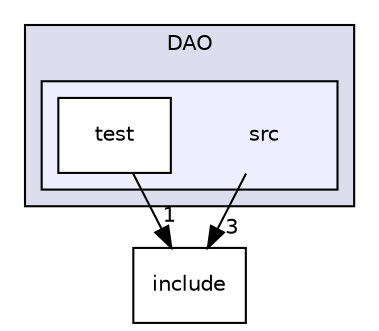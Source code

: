 digraph "third_party/api/DAO/src" {
  compound=true
  node [ fontsize="10", fontname="Helvetica"];
  edge [ labelfontsize="10", labelfontname="Helvetica"];
  subgraph clusterdir_090d0f2226b347d7bb5c19ace5007295 {
    graph [ bgcolor="#ddddee", pencolor="black", label="DAO" fontname="Helvetica", fontsize="10", URL="dir_090d0f2226b347d7bb5c19ace5007295.html"]
  subgraph clusterdir_d69a4d2a9e5fffdcc5784fd8e4d089b6 {
    graph [ bgcolor="#eeeeff", pencolor="black", label="" URL="dir_d69a4d2a9e5fffdcc5784fd8e4d089b6.html"];
    dir_d69a4d2a9e5fffdcc5784fd8e4d089b6 [shape=plaintext label="src"];
    dir_7432be1b9ea593080c28545ec0dcb87e [shape=box label="test" color="black" fillcolor="white" style="filled" URL="dir_7432be1b9ea593080c28545ec0dcb87e.html"];
  }
  }
  dir_9472a8723ac7a21bcd9eebb8fd4eda00 [shape=box label="include" URL="dir_9472a8723ac7a21bcd9eebb8fd4eda00.html"];
  dir_7432be1b9ea593080c28545ec0dcb87e->dir_9472a8723ac7a21bcd9eebb8fd4eda00 [headlabel="1", labeldistance=1.5 headhref="dir_000021_000019.html"];
  dir_d69a4d2a9e5fffdcc5784fd8e4d089b6->dir_9472a8723ac7a21bcd9eebb8fd4eda00 [headlabel="3", labeldistance=1.5 headhref="dir_000020_000019.html"];
}
